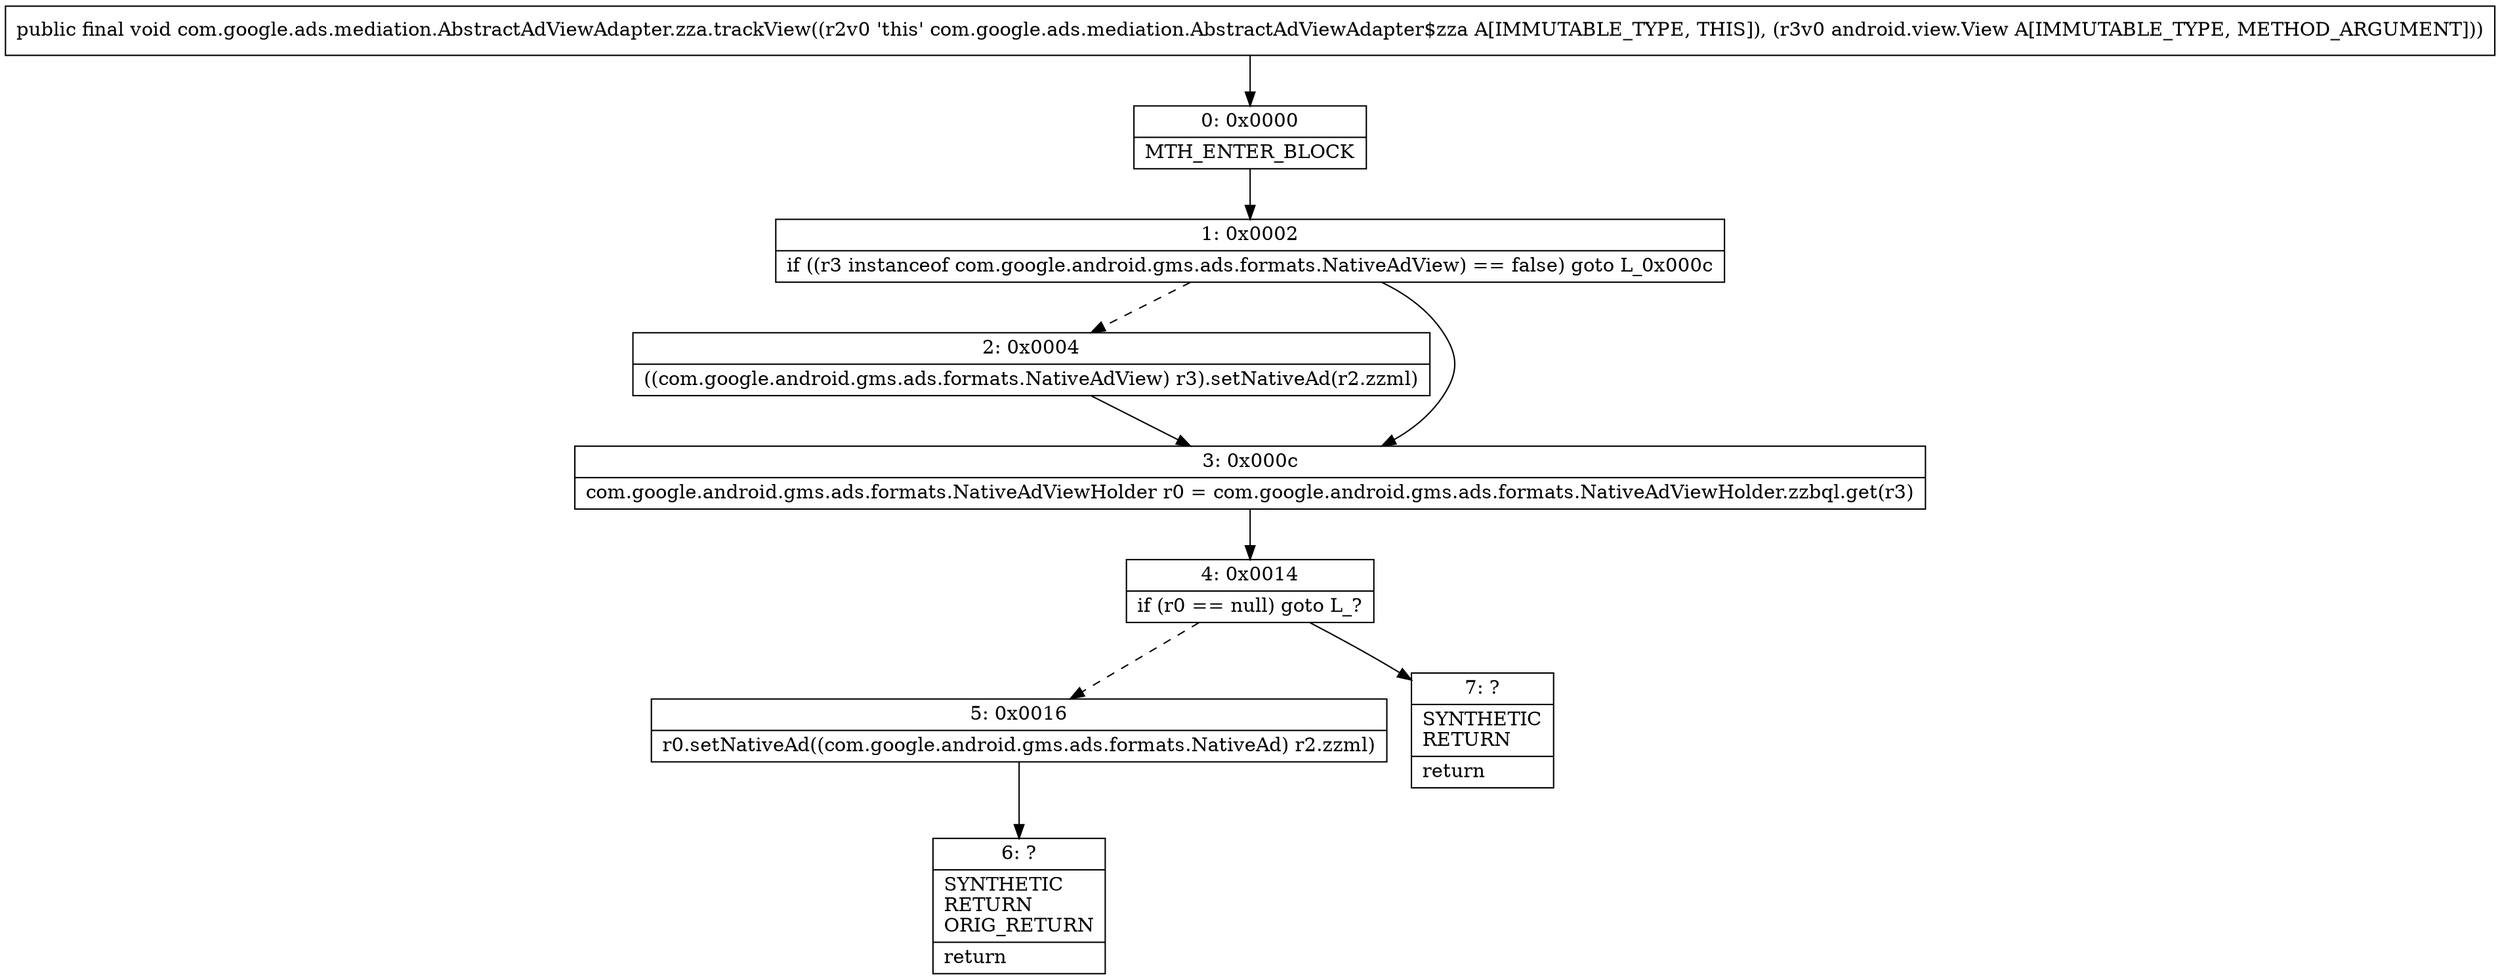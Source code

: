 digraph "CFG forcom.google.ads.mediation.AbstractAdViewAdapter.zza.trackView(Landroid\/view\/View;)V" {
Node_0 [shape=record,label="{0\:\ 0x0000|MTH_ENTER_BLOCK\l}"];
Node_1 [shape=record,label="{1\:\ 0x0002|if ((r3 instanceof com.google.android.gms.ads.formats.NativeAdView) == false) goto L_0x000c\l}"];
Node_2 [shape=record,label="{2\:\ 0x0004|((com.google.android.gms.ads.formats.NativeAdView) r3).setNativeAd(r2.zzml)\l}"];
Node_3 [shape=record,label="{3\:\ 0x000c|com.google.android.gms.ads.formats.NativeAdViewHolder r0 = com.google.android.gms.ads.formats.NativeAdViewHolder.zzbql.get(r3)\l}"];
Node_4 [shape=record,label="{4\:\ 0x0014|if (r0 == null) goto L_?\l}"];
Node_5 [shape=record,label="{5\:\ 0x0016|r0.setNativeAd((com.google.android.gms.ads.formats.NativeAd) r2.zzml)\l}"];
Node_6 [shape=record,label="{6\:\ ?|SYNTHETIC\lRETURN\lORIG_RETURN\l|return\l}"];
Node_7 [shape=record,label="{7\:\ ?|SYNTHETIC\lRETURN\l|return\l}"];
MethodNode[shape=record,label="{public final void com.google.ads.mediation.AbstractAdViewAdapter.zza.trackView((r2v0 'this' com.google.ads.mediation.AbstractAdViewAdapter$zza A[IMMUTABLE_TYPE, THIS]), (r3v0 android.view.View A[IMMUTABLE_TYPE, METHOD_ARGUMENT])) }"];
MethodNode -> Node_0;
Node_0 -> Node_1;
Node_1 -> Node_2[style=dashed];
Node_1 -> Node_3;
Node_2 -> Node_3;
Node_3 -> Node_4;
Node_4 -> Node_5[style=dashed];
Node_4 -> Node_7;
Node_5 -> Node_6;
}

